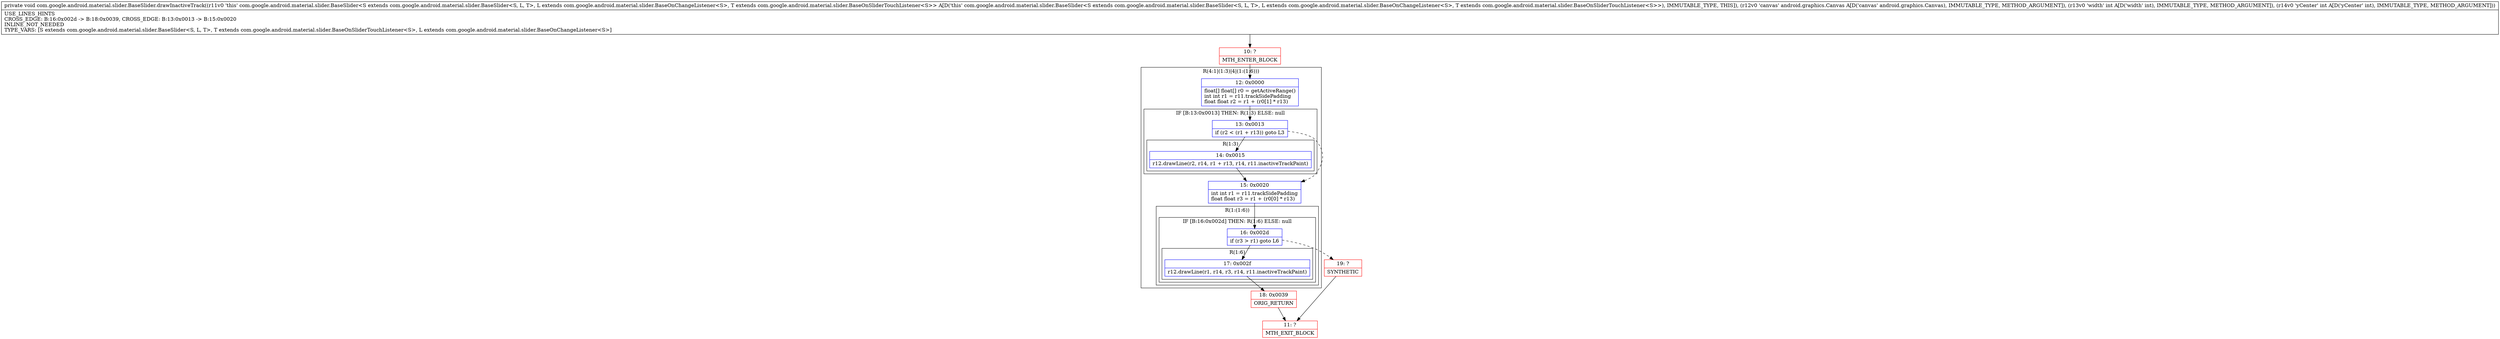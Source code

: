 digraph "CFG forcom.google.android.material.slider.BaseSlider.drawInactiveTrack(Landroid\/graphics\/Canvas;II)V" {
subgraph cluster_Region_770309503 {
label = "R(4:1|(1:3)|4|(1:(1:6)))";
node [shape=record,color=blue];
Node_12 [shape=record,label="{12\:\ 0x0000|float[] float[] r0 = getActiveRange()\lint int r1 = r11.trackSidePadding\lfloat float r2 = r1 + (r0[1] * r13)\l}"];
subgraph cluster_IfRegion_1073820986 {
label = "IF [B:13:0x0013] THEN: R(1:3) ELSE: null";
node [shape=record,color=blue];
Node_13 [shape=record,label="{13\:\ 0x0013|if (r2 \< (r1 + r13)) goto L3\l}"];
subgraph cluster_Region_447808224 {
label = "R(1:3)";
node [shape=record,color=blue];
Node_14 [shape=record,label="{14\:\ 0x0015|r12.drawLine(r2, r14, r1 + r13, r14, r11.inactiveTrackPaint)\l}"];
}
}
Node_15 [shape=record,label="{15\:\ 0x0020|int int r1 = r11.trackSidePadding\lfloat float r3 = r1 + (r0[0] * r13)\l}"];
subgraph cluster_Region_1397753436 {
label = "R(1:(1:6))";
node [shape=record,color=blue];
subgraph cluster_IfRegion_399739901 {
label = "IF [B:16:0x002d] THEN: R(1:6) ELSE: null";
node [shape=record,color=blue];
Node_16 [shape=record,label="{16\:\ 0x002d|if (r3 \> r1) goto L6\l}"];
subgraph cluster_Region_1966317181 {
label = "R(1:6)";
node [shape=record,color=blue];
Node_17 [shape=record,label="{17\:\ 0x002f|r12.drawLine(r1, r14, r3, r14, r11.inactiveTrackPaint)\l}"];
}
}
}
}
Node_10 [shape=record,color=red,label="{10\:\ ?|MTH_ENTER_BLOCK\l}"];
Node_18 [shape=record,color=red,label="{18\:\ 0x0039|ORIG_RETURN\l}"];
Node_11 [shape=record,color=red,label="{11\:\ ?|MTH_EXIT_BLOCK\l}"];
Node_19 [shape=record,color=red,label="{19\:\ ?|SYNTHETIC\l}"];
MethodNode[shape=record,label="{private void com.google.android.material.slider.BaseSlider.drawInactiveTrack((r11v0 'this' com.google.android.material.slider.BaseSlider\<S extends com.google.android.material.slider.BaseSlider\<S, L, T\>, L extends com.google.android.material.slider.BaseOnChangeListener\<S\>, T extends com.google.android.material.slider.BaseOnSliderTouchListener\<S\>\> A[D('this' com.google.android.material.slider.BaseSlider\<S extends com.google.android.material.slider.BaseSlider\<S, L, T\>, L extends com.google.android.material.slider.BaseOnChangeListener\<S\>, T extends com.google.android.material.slider.BaseOnSliderTouchListener\<S\>\>), IMMUTABLE_TYPE, THIS]), (r12v0 'canvas' android.graphics.Canvas A[D('canvas' android.graphics.Canvas), IMMUTABLE_TYPE, METHOD_ARGUMENT]), (r13v0 'width' int A[D('width' int), IMMUTABLE_TYPE, METHOD_ARGUMENT]), (r14v0 'yCenter' int A[D('yCenter' int), IMMUTABLE_TYPE, METHOD_ARGUMENT]))  | USE_LINES_HINTS\lCROSS_EDGE: B:16:0x002d \-\> B:18:0x0039, CROSS_EDGE: B:13:0x0013 \-\> B:15:0x0020\lINLINE_NOT_NEEDED\lTYPE_VARS: [S extends com.google.android.material.slider.BaseSlider\<S, L, T\>, T extends com.google.android.material.slider.BaseOnSliderTouchListener\<S\>, L extends com.google.android.material.slider.BaseOnChangeListener\<S\>]\l}"];
MethodNode -> Node_10;Node_12 -> Node_13;
Node_13 -> Node_14;
Node_13 -> Node_15[style=dashed];
Node_14 -> Node_15;
Node_15 -> Node_16;
Node_16 -> Node_17;
Node_16 -> Node_19[style=dashed];
Node_17 -> Node_18;
Node_10 -> Node_12;
Node_18 -> Node_11;
Node_19 -> Node_11;
}

